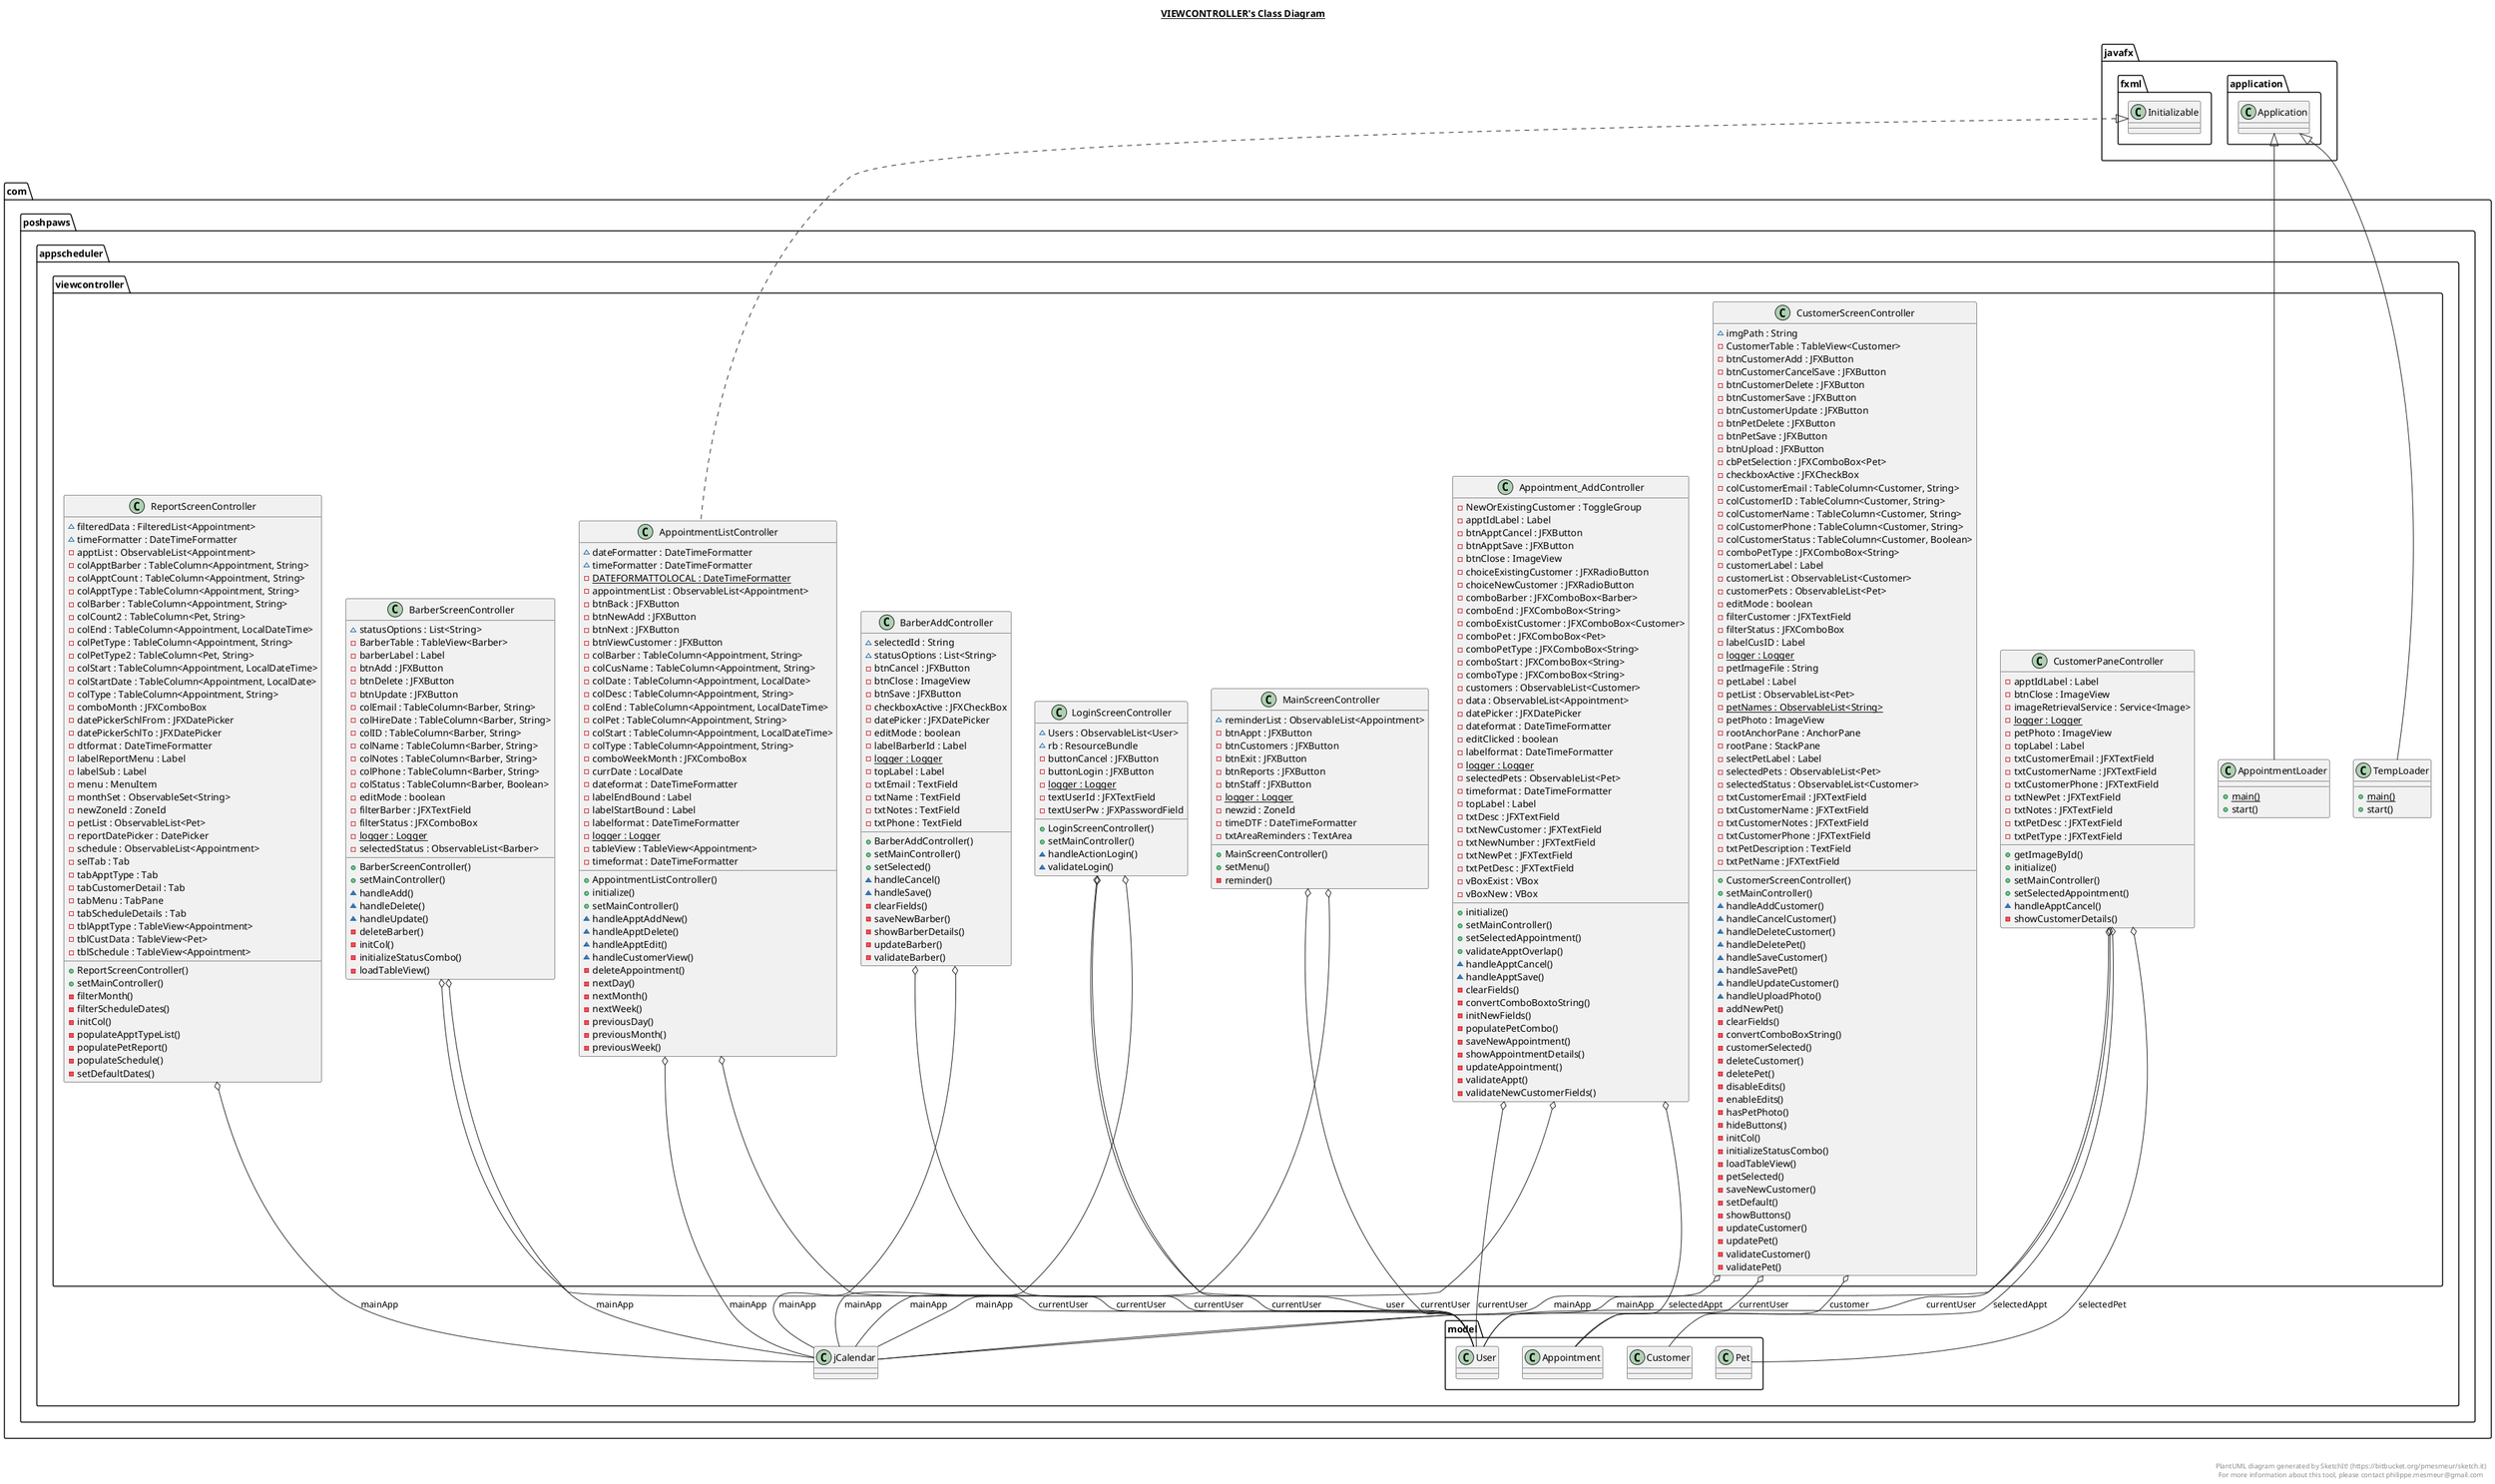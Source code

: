 @startuml

title __VIEWCONTROLLER's Class Diagram__\n

  namespace com.poshpaws.appscheduler {
    namespace viewcontroller {
      class com.poshpaws.appscheduler.viewcontroller.AppointmentListController {
          ~ dateFormatter : DateTimeFormatter
          ~ timeFormatter : DateTimeFormatter
          {static} - DATEFORMATTOLOCAL : DateTimeFormatter
          - appointmentList : ObservableList<Appointment>
          - btnBack : JFXButton
          - btnNewAdd : JFXButton
          - btnNext : JFXButton
          - btnViewCustomer : JFXButton
          - colBarber : TableColumn<Appointment, String>
          - colCusName : TableColumn<Appointment, String>
          - colDate : TableColumn<Appointment, LocalDate>
          - colDesc : TableColumn<Appointment, String>
          - colEnd : TableColumn<Appointment, LocalDateTime>
          - colPet : TableColumn<Appointment, String>
          - colStart : TableColumn<Appointment, LocalDateTime>
          - colType : TableColumn<Appointment, String>
          - comboWeekMonth : JFXComboBox
          - currDate : LocalDate
          - dateformat : DateTimeFormatter
          - labelEndBound : Label
          - labelStartBound : Label
          - labelformat : DateTimeFormatter
          {static} - logger : Logger
          - tableView : TableView<Appointment>
          - timeformat : DateTimeFormatter
          + AppointmentListController()
          + initialize()
          + setMainController()
          ~ handleApptAddNew()
          ~ handleApptDelete()
          ~ handleApptEdit()
          ~ handleCustomerView()
          - deleteAppointment()
          - nextDay()
          - nextMonth()
          - nextWeek()
          - previousDay()
          - previousMonth()
          - previousWeek()
      }
    }
  }
  

  namespace com.poshpaws.appscheduler {
    namespace viewcontroller {
      class com.poshpaws.appscheduler.viewcontroller.AppointmentLoader {
          {static} + main()
          + start()
      }
    }
  }
  

  namespace com.poshpaws.appscheduler {
    namespace viewcontroller {
      class com.poshpaws.appscheduler.viewcontroller.Appointment_AddController {
          - NewOrExistingCustomer : ToggleGroup
          - apptIdLabel : Label
          - btnApptCancel : JFXButton
          - btnApptSave : JFXButton
          - btnClose : ImageView
          - choiceExistingCustomer : JFXRadioButton
          - choiceNewCustomer : JFXRadioButton
          - comboBarber : JFXComboBox<Barber>
          - comboEnd : JFXComboBox<String>
          - comboExistCustomer : JFXComboBox<Customer>
          - comboPet : JFXComboBox<Pet>
          - comboPetType : JFXComboBox<String>
          - comboStart : JFXComboBox<String>
          - comboType : JFXComboBox<String>
          - customers : ObservableList<Customer>
          - data : ObservableList<Appointment>
          - datePicker : JFXDatePicker
          - dateformat : DateTimeFormatter
          - editClicked : boolean
          - labelformat : DateTimeFormatter
          {static} - logger : Logger
          - selectedPets : ObservableList<Pet>
          - timeformat : DateTimeFormatter
          - topLabel : Label
          - txtDesc : JFXTextField
          - txtNewCustomer : JFXTextField
          - txtNewNumber : JFXTextField
          - txtNewPet : JFXTextField
          - txtPetDesc : JFXTextField
          - vBoxExist : VBox
          - vBoxNew : VBox
          + initialize()
          + setMainController()
          + setSelectedAppointment()
          + validateApptOverlap()
          ~ handleApptCancel()
          ~ handleApptSave()
          - clearFields()
          - convertComboBoxtoString()
          - initNewFields()
          - populatePetCombo()
          - saveNewAppointment()
          - showAppointmentDetails()
          - updateAppointment()
          - validateAppt()
          - validateNewCustomerFields()
      }
    }
  }
  

  namespace com.poshpaws.appscheduler {
    namespace viewcontroller {
      class com.poshpaws.appscheduler.viewcontroller.BarberAddController {
          ~ selectedId : String
          ~ statusOptions : List<String>
          - btnCancel : JFXButton
          - btnClose : ImageView
          - btnSave : JFXButton
          - checkboxActive : JFXCheckBox
          - datePicker : JFXDatePicker
          - editMode : boolean
          - labelBarberId : Label
          {static} - logger : Logger
          - topLabel : Label
          - txtEmail : TextField
          - txtName : TextField
          - txtNotes : TextField
          - txtPhone : TextField
          + BarberAddController()
          + setMainController()
          + setSelected()
          ~ handleCancel()
          ~ handleSave()
          - clearFields()
          - saveNewBarber()
          - showBarberDetails()
          - updateBarber()
          - validateBarber()
      }
    }
  }
  

  namespace com.poshpaws.appscheduler {
    namespace viewcontroller {
      class com.poshpaws.appscheduler.viewcontroller.BarberScreenController {
          ~ statusOptions : List<String>
          - BarberTable : TableView<Barber>
          - barberLabel : Label
          - btnAdd : JFXButton
          - btnDelete : JFXButton
          - btnUpdate : JFXButton
          - colEmail : TableColumn<Barber, String>
          - colHireDate : TableColumn<Barber, String>
          - colID : TableColumn<Barber, String>
          - colName : TableColumn<Barber, String>
          - colNotes : TableColumn<Barber, String>
          - colPhone : TableColumn<Barber, String>
          - colStatus : TableColumn<Barber, Boolean>
          - editMode : boolean
          - filterBarber : JFXTextField
          - filterStatus : JFXComboBox
          {static} - logger : Logger
          - selectedStatus : ObservableList<Barber>
          + BarberScreenController()
          + setMainController()
          ~ handleAdd()
          ~ handleDelete()
          ~ handleUpdate()
          - deleteBarber()
          - initCol()
          - initializeStatusCombo()
          - loadTableView()
      }
    }
  }
  

  namespace com.poshpaws.appscheduler {
    namespace viewcontroller {
      class com.poshpaws.appscheduler.viewcontroller.CustomerPaneController {
          - apptIdLabel : Label
          - btnClose : ImageView
          - imageRetrievalService : Service<Image>
          {static} - logger : Logger
          - petPhoto : ImageView
          - topLabel : Label
          - txtCustomerEmail : JFXTextField
          - txtCustomerName : JFXTextField
          - txtCustomerPhone : JFXTextField
          - txtNewPet : JFXTextField
          - txtNotes : JFXTextField
          - txtPetDesc : JFXTextField
          - txtPetType : JFXTextField
          + getImageById()
          + initialize()
          + setMainController()
          + setSelectedAppointment()
          ~ handleApptCancel()
          - showCustomerDetails()
      }
    }
  }
  

  namespace com.poshpaws.appscheduler {
    namespace viewcontroller {
      class com.poshpaws.appscheduler.viewcontroller.CustomerScreenController {
          ~ imgPath : String
          - CustomerTable : TableView<Customer>
          - btnCustomerAdd : JFXButton
          - btnCustomerCancelSave : JFXButton
          - btnCustomerDelete : JFXButton
          - btnCustomerSave : JFXButton
          - btnCustomerUpdate : JFXButton
          - btnPetDelete : JFXButton
          - btnPetSave : JFXButton
          - btnUpload : JFXButton
          - cbPetSelection : JFXComboBox<Pet>
          - checkboxActive : JFXCheckBox
          - colCustomerEmail : TableColumn<Customer, String>
          - colCustomerID : TableColumn<Customer, String>
          - colCustomerName : TableColumn<Customer, String>
          - colCustomerPhone : TableColumn<Customer, String>
          - colCustomerStatus : TableColumn<Customer, Boolean>
          - comboPetType : JFXComboBox<String>
          - customerLabel : Label
          - customerList : ObservableList<Customer>
          - customerPets : ObservableList<Pet>
          - editMode : boolean
          - filterCustomer : JFXTextField
          - filterStatus : JFXComboBox
          - labelCusID : Label
          {static} - logger : Logger
          - petImageFile : String
          - petLabel : Label
          - petList : ObservableList<Pet>
          {static} - petNames : ObservableList<String>
          - petPhoto : ImageView
          - rootAnchorPane : AnchorPane
          - rootPane : StackPane
          - selectPetLabel : Label
          - selectedPets : ObservableList<Pet>
          - selectedStatus : ObservableList<Customer>
          - txtCustomerEmail : JFXTextField
          - txtCustomerName : JFXTextField
          - txtCustomerNotes : JFXTextField
          - txtCustomerPhone : JFXTextField
          - txtPetDescription : TextField
          - txtPetName : JFXTextField
          + CustomerScreenController()
          + setMainController()
          ~ handleAddCustomer()
          ~ handleCancelCustomer()
          ~ handleDeleteCustomer()
          ~ handleDeletePet()
          ~ handleSaveCustomer()
          ~ handleSavePet()
          ~ handleUpdateCustomer()
          ~ handleUploadPhoto()
          - addNewPet()
          - clearFields()
          - convertComboBoxString()
          - customerSelected()
          - deleteCustomer()
          - deletePet()
          - disableEdits()
          - enableEdits()
          - hasPetPhoto()
          - hideButtons()
          - initCol()
          - initializeStatusCombo()
          - loadTableView()
          - petSelected()
          - saveNewCustomer()
          - setDefault()
          - showButtons()
          - updateCustomer()
          - updatePet()
          - validateCustomer()
          - validatePet()
      }
    }
  }
  

  namespace com.poshpaws.appscheduler {
    namespace viewcontroller {
      class com.poshpaws.appscheduler.viewcontroller.LoginScreenController {
          ~ Users : ObservableList<User>
          ~ rb : ResourceBundle
          - buttonCancel : JFXButton
          - buttonLogin : JFXButton
          {static} - logger : Logger
          - textUserId : JFXTextField
          - textUserPw : JFXPasswordField
          + LoginScreenController()
          + setMainController()
          ~ handleActionLogin()
          ~ validateLogin()
      }
    }
  }
  

  namespace com.poshpaws.appscheduler {
    namespace viewcontroller {
      class com.poshpaws.appscheduler.viewcontroller.MainScreenController {
          ~ reminderList : ObservableList<Appointment>
          - btnAppt : JFXButton
          - btnCustomers : JFXButton
          - btnExit : JFXButton
          - btnReports : JFXButton
          - btnStaff : JFXButton
          {static} - logger : Logger
          - newzid : ZoneId
          - timeDTF : DateTimeFormatter
          - txtAreaReminders : TextArea
          + MainScreenController()
          + setMenu()
          - reminder()
      }
    }
  }
  

  namespace com.poshpaws.appscheduler {
    namespace viewcontroller {
      class com.poshpaws.appscheduler.viewcontroller.ReportScreenController {
          ~ filteredData : FilteredList<Appointment>
          ~ timeFormatter : DateTimeFormatter
          - apptList : ObservableList<Appointment>
          - colApptBarber : TableColumn<Appointment, String>
          - colApptCount : TableColumn<Appointment, String>
          - colApptType : TableColumn<Appointment, String>
          - colBarber : TableColumn<Appointment, String>
          - colCount2 : TableColumn<Pet, String>
          - colEnd : TableColumn<Appointment, LocalDateTime>
          - colPetType : TableColumn<Appointment, String>
          - colPetType2 : TableColumn<Pet, String>
          - colStart : TableColumn<Appointment, LocalDateTime>
          - colStartDate : TableColumn<Appointment, LocalDate>
          - colType : TableColumn<Appointment, String>
          - comboMonth : JFXComboBox
          - datePickerSchlFrom : JFXDatePicker
          - datePickerSchlTo : JFXDatePicker
          - dtformat : DateTimeFormatter
          - labelReportMenu : Label
          - labelSub : Label
          - menu : MenuItem
          - monthSet : ObservableSet<String>
          - newZoneId : ZoneId
          - petList : ObservableList<Pet>
          - reportDatePicker : DatePicker
          - schedule : ObservableList<Appointment>
          - selTab : Tab
          - tabApptType : Tab
          - tabCustomerDetail : Tab
          - tabMenu : TabPane
          - tabScheduleDetails : Tab
          - tblApptType : TableView<Appointment>
          - tblCustData : TableView<Pet>
          - tblSchedule : TableView<Appointment>
          + ReportScreenController()
          + setMainController()
          - filterMonth()
          - filterScheduleDates()
          - initCol()
          - populateApptTypeList()
          - populatePetReport()
          - populateSchedule()
          - setDefaultDates()
      }
    }
  }
  

  namespace com.poshpaws.appscheduler {
    namespace viewcontroller {
      class com.poshpaws.appscheduler.viewcontroller.TempLoader {
          {static} + main()
          + start()
      }
    }
  }
  

  com.poshpaws.appscheduler.viewcontroller.AppointmentListController .up.|> javafx.fxml.Initializable
  com.poshpaws.appscheduler.viewcontroller.AppointmentListController o-- com.poshpaws.appscheduler.model.User : currentUser
  com.poshpaws.appscheduler.viewcontroller.AppointmentListController o-- com.poshpaws.appscheduler.jCalendar : mainApp
  com.poshpaws.appscheduler.viewcontroller.AppointmentLoader -up-|> javafx.application.Application
  com.poshpaws.appscheduler.viewcontroller.Appointment_AddController o-- com.poshpaws.appscheduler.model.User : currentUser
  com.poshpaws.appscheduler.viewcontroller.Appointment_AddController o-- com.poshpaws.appscheduler.jCalendar : mainApp
  com.poshpaws.appscheduler.viewcontroller.Appointment_AddController o-- com.poshpaws.appscheduler.model.Appointment : selectedAppt
  com.poshpaws.appscheduler.viewcontroller.BarberAddController o-- com.poshpaws.appscheduler.model.User : currentUser
  com.poshpaws.appscheduler.viewcontroller.BarberAddController o-- com.poshpaws.appscheduler.jCalendar : mainApp
  com.poshpaws.appscheduler.viewcontroller.BarberScreenController o-- com.poshpaws.appscheduler.model.User : currentUser
  com.poshpaws.appscheduler.viewcontroller.BarberScreenController o-- com.poshpaws.appscheduler.jCalendar : mainApp
  com.poshpaws.appscheduler.viewcontroller.CustomerPaneController o-- com.poshpaws.appscheduler.model.User : currentUser
  com.poshpaws.appscheduler.viewcontroller.CustomerPaneController o-- com.poshpaws.appscheduler.jCalendar : mainApp
  com.poshpaws.appscheduler.viewcontroller.CustomerPaneController o-- com.poshpaws.appscheduler.model.Appointment : selectedAppt
  com.poshpaws.appscheduler.viewcontroller.CustomerPaneController o-- com.poshpaws.appscheduler.model.Pet : selectedPet
  com.poshpaws.appscheduler.viewcontroller.CustomerScreenController o-- com.poshpaws.appscheduler.model.User : currentUser
  com.poshpaws.appscheduler.viewcontroller.CustomerScreenController o-- com.poshpaws.appscheduler.model.Customer : customer
  com.poshpaws.appscheduler.viewcontroller.CustomerScreenController o-- com.poshpaws.appscheduler.jCalendar : mainApp
  com.poshpaws.appscheduler.viewcontroller.LoginScreenController o-- com.poshpaws.appscheduler.model.User : user
  com.poshpaws.appscheduler.viewcontroller.LoginScreenController o-- com.poshpaws.appscheduler.model.User : currentUser
  com.poshpaws.appscheduler.viewcontroller.LoginScreenController o-- com.poshpaws.appscheduler.jCalendar : mainApp
  com.poshpaws.appscheduler.viewcontroller.MainScreenController o-- com.poshpaws.appscheduler.model.User : currentUser
  com.poshpaws.appscheduler.viewcontroller.MainScreenController o-- com.poshpaws.appscheduler.jCalendar : mainApp
  com.poshpaws.appscheduler.viewcontroller.ReportScreenController o-- com.poshpaws.appscheduler.jCalendar : mainApp
  com.poshpaws.appscheduler.viewcontroller.TempLoader -up-|> javafx.application.Application


right footer


PlantUML diagram generated by SketchIt! (https://bitbucket.org/pmesmeur/sketch.it)
For more information about this tool, please contact philippe.mesmeur@gmail.com
endfooter

@enduml
